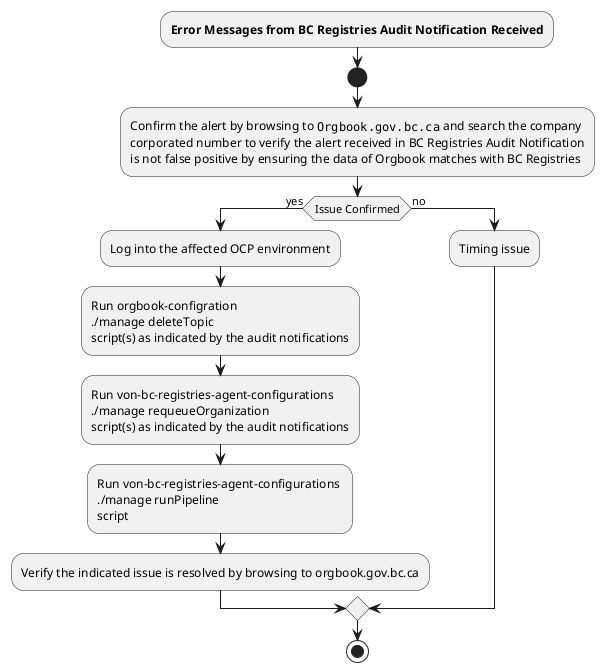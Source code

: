 @startuml

:**Error Messages from BC Registries Audit Notification Received**;
start
:Confirm the alert by browsing to ""Orgbook.gov.bc.ca"" and search the company 
corporated number to verify the alert received in BC Registries Audit Notification
is not false positive by ensuring the data of Orgbook matches with BC Registries;
if (Issue Confirmed) then (yes)
  :Log into the affected OCP environment;
  :Run orgbook-configration \n./manage deleteTopic \nscript(s) as indicated by the audit notifications; 
  :Run von-bc-registries-agent-configurations \n./manage requeueOrganization \nscript(s) as indicated by the audit notifications;
  :Run von-bc-registries-agent-configurations \n./manage runPipeline \nscript;
  :Verify the indicated issue is resolved by browsing to orgbook.gov.bc.ca;
  else (no)
    :Timing issue;
endif
stop
@enduml
